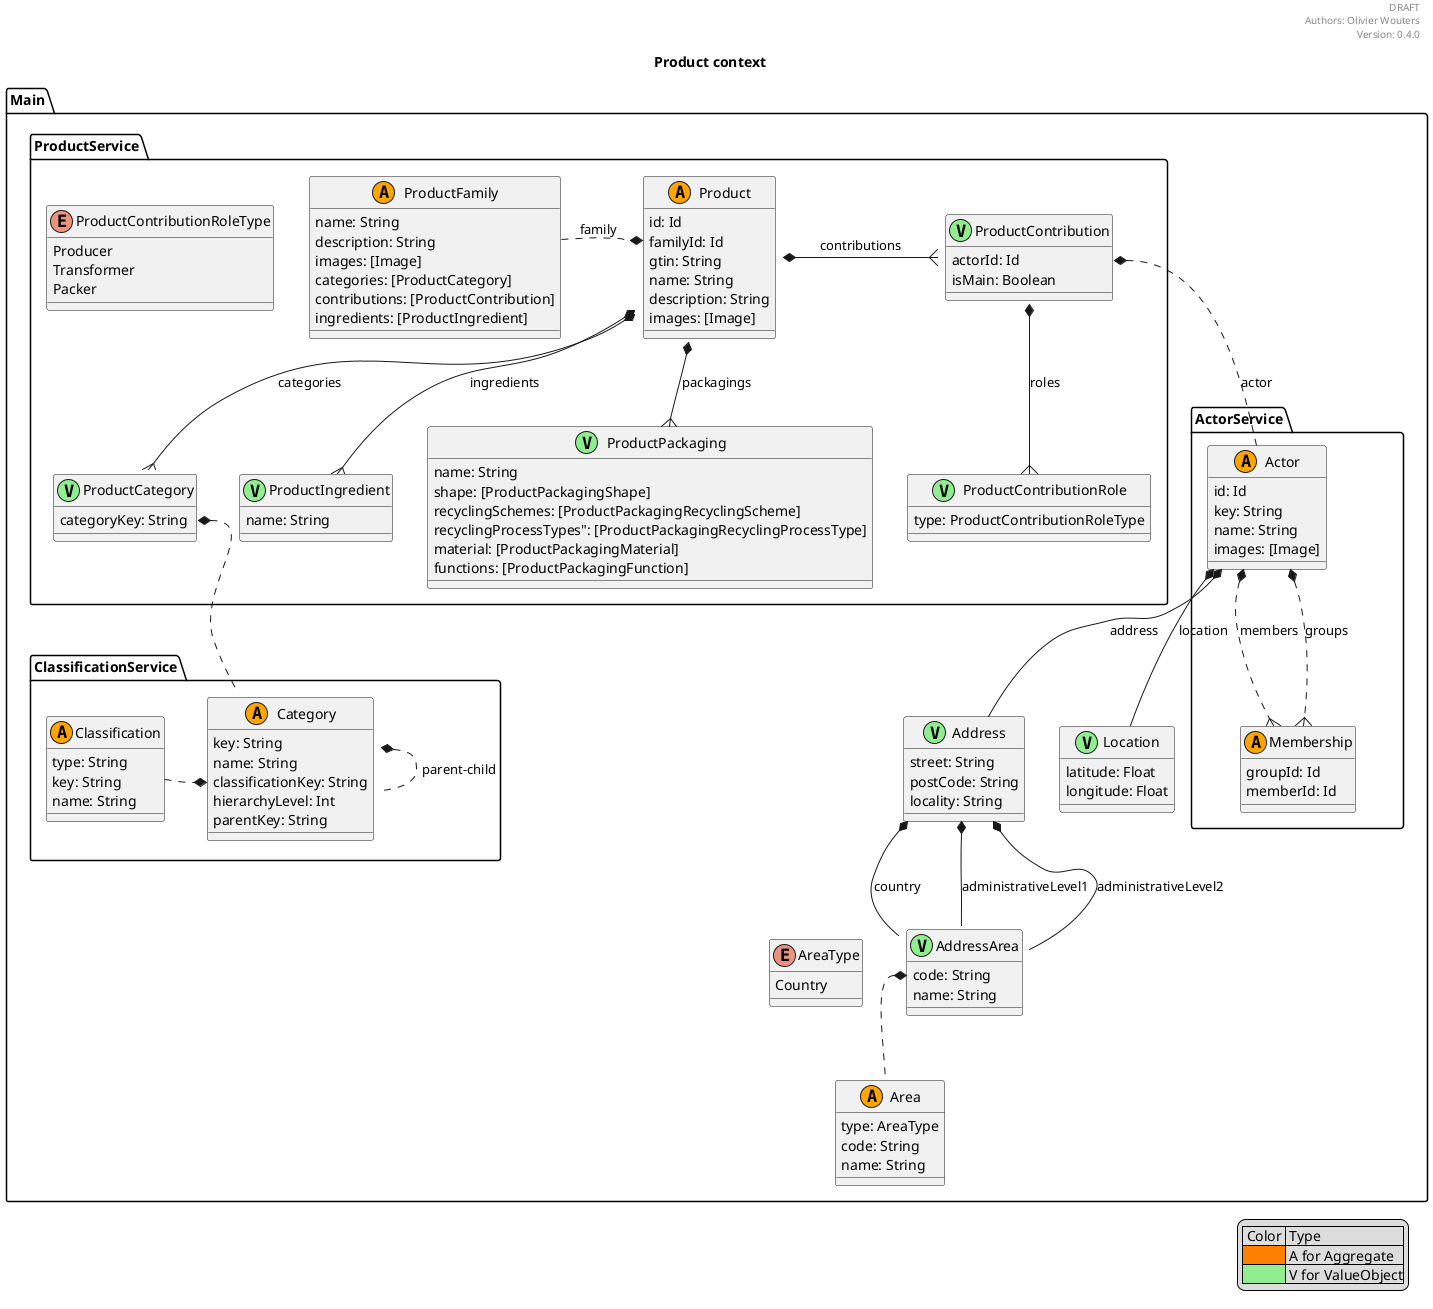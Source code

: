 @startuml

header
DRAFT
Authors: Olivier Wouters
Version: 0.4.0
endheader

legend right
    | Color | Type |
    |<#ff7f00>| A for Aggregate|
    |<#90ee90>| V for ValueObject|
endlegend

title Product context

namespace Main {
  
  class Address << (V,lightgreen) >> {
    street: String
    postCode: String
    locality: String
  }
  
  Address *-- AddressArea : country
  Address *-- AddressArea : administrativeLevel1
  Address *-- AddressArea : administrativeLevel2
  
  class AddressArea << (V,lightgreen) >> {
    code: String
    name: String
  }
  
  AddressArea::code *.. Area
  
  class Area << (A,orange) >> {
    type: AreaType
    code: String
    name: String
  }
  
  Area .up[hidden]. AreaType
  
  enum AreaType {
      Country
  }
  
  class Location << (V,lightgreen) >> {
      latitude: Float
      longitude: Float
  }
  
  
  namespace ActorService {
  
    class Actor << (A,orange) >> {
      id: Id
      key: String
      name: String
      images: [Image]
    }
    
    Actor *-- Main.Address : address
    Actor *-- Main.Location : location
    
    class Membership << (A,orange) >> {
      groupId: Id
      memberId: Id
    }
  
    Actor *..{ Membership : members
    Actor *..{ Membership : groups
  }
  
  namespace ClassificationService {
    
    class Classification << (A,orange) >> {
      type: String
      key: String
      name: String
    }
    
    class Category << (A,orange) >> {
      key: String
      name: String
      classificationKey: String
      hierarchyLevel: Int
      parentKey: String
    }
    
    Category::classificationKey *.left. Classification
    Category *.right. Category : parent-child
  }
  
  namespace ProductService {
  
    class Product << (A,orange) >> {
      id: Id
      familyId: Id
      gtin: String
      name: String
      description: String
      images: [Image]
    }
    
    Product *-right-{ ProductContribution : contributions
    Product *-down-{ ProductCategory :  categories
    Product::familyId *.left. ProductFamily : family
    Product *--{ ProductIngredient : ingredients
    Product *--{ ProductPackaging : packagings
    
    class ProductContribution << (V,lightgreen) >> {
        actorId: Id
        isMain: Boolean
    }
    
   ProductContribution::actorId *..  Main.ActorService.Actor : actor
    
    ProductContribution *-down-{ ProductContributionRole : roles
    
    enum ProductContributionRoleType {
      Producer
      Transformer
      Packer
    }
    
    class ProductContributionRole << (V,lightgreen) >> {
      type: ProductContributionRoleType
    }
    
    class ProductCategory << (V,lightgreen) >> {
      categoryKey: String
    }
  
    ProductCategory::categoryKey *.down. Main.ClassificationService.Category
    
    class ProductIngredient << (V,lightgreen) >> {
        name: String
    }
    
    class ProductPackaging << (V,lightgreen) >> {
      name: String
      shape: [ProductPackagingShape]
      recyclingSchemes: [ProductPackagingRecyclingScheme]
      recyclingProcessTypes": [ProductPackagingRecyclingProcessType]
      material: [ProductPackagingMaterial]
      functions: [ProductPackagingFunction]
    }
    
    class ProductFamily << (A,orange) >> {
      name: String
      description: String
      images: [Image]
      categories: [ProductCategory]
      contributions: [ProductContribution]
      ingredients: [ProductIngredient]
    }
  }
}

@enduml
